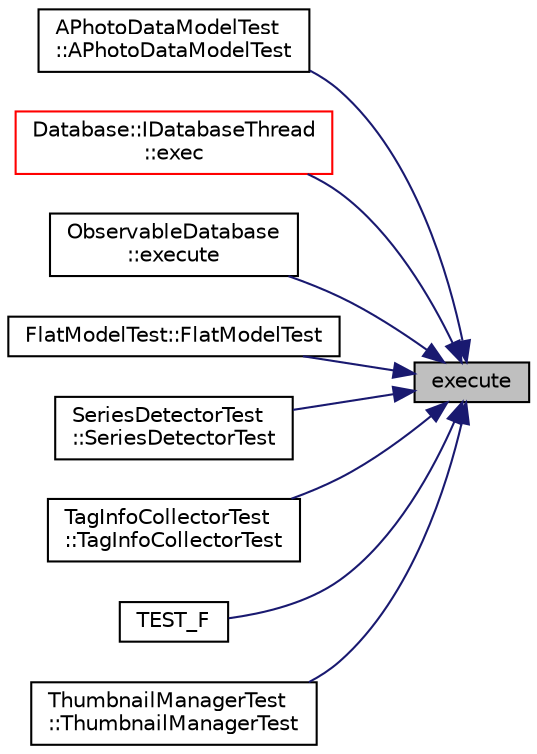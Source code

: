 digraph "execute"
{
 // LATEX_PDF_SIZE
  edge [fontname="Helvetica",fontsize="10",labelfontname="Helvetica",labelfontsize="10"];
  node [fontname="Helvetica",fontsize="10",shape=record];
  rankdir="RL";
  Node1 [label="execute",height=0.2,width=0.4,color="black", fillcolor="grey75", style="filled", fontcolor="black",tooltip=" "];
  Node1 -> Node2 [dir="back",color="midnightblue",fontsize="10",style="solid",fontname="Helvetica"];
  Node2 [label="APhotoDataModelTest\l::APhotoDataModelTest",height=0.2,width=0.4,color="black", fillcolor="white", style="filled",URL="$class_a_photo_data_model_test.html#ad6abca1d0c5973156e1b6004f3fd2f7c",tooltip=" "];
  Node1 -> Node3 [dir="back",color="midnightblue",fontsize="10",style="solid",fontname="Helvetica"];
  Node3 [label="Database::IDatabaseThread\l::exec",height=0.2,width=0.4,color="red", fillcolor="white", style="filled",URL="$struct_database_1_1_i_database_thread.html#aa25e04d591d1bfd1e414ce086b2af93e",tooltip=" "];
  Node1 -> Node64 [dir="back",color="midnightblue",fontsize="10",style="solid",fontname="Helvetica"];
  Node64 [label="ObservableDatabase\l::execute",height=0.2,width=0.4,color="black", fillcolor="white", style="filled",URL="$class_observable_database.html#a2d7363a6579bf13ed577444af6b96170",tooltip=" "];
  Node1 -> Node65 [dir="back",color="midnightblue",fontsize="10",style="solid",fontname="Helvetica"];
  Node65 [label="FlatModelTest::FlatModelTest",height=0.2,width=0.4,color="black", fillcolor="white", style="filled",URL="$class_flat_model_test.html#a6d281de86088a2638ac8ca1c150e6347",tooltip=" "];
  Node1 -> Node66 [dir="back",color="midnightblue",fontsize="10",style="solid",fontname="Helvetica"];
  Node66 [label="SeriesDetectorTest\l::SeriesDetectorTest",height=0.2,width=0.4,color="black", fillcolor="white", style="filled",URL="$class_series_detector_test.html#a269feb0efc8768e1538507161cab1045",tooltip=" "];
  Node1 -> Node67 [dir="back",color="midnightblue",fontsize="10",style="solid",fontname="Helvetica"];
  Node67 [label="TagInfoCollectorTest\l::TagInfoCollectorTest",height=0.2,width=0.4,color="black", fillcolor="white", style="filled",URL="$class_tag_info_collector_test.html#a4f5a8f9cd3d1c16fe2ef7daa88096b8a",tooltip=" "];
  Node1 -> Node68 [dir="back",color="midnightblue",fontsize="10",style="solid",fontname="Helvetica"];
  Node68 [label="TEST_F",height=0.2,width=0.4,color="black", fillcolor="white", style="filled",URL="$series__detector__tests_8cpp.html#a966c8d0d30c3f8edf5bf1ee57a02d4dc",tooltip=" "];
  Node1 -> Node69 [dir="back",color="midnightblue",fontsize="10",style="solid",fontname="Helvetica"];
  Node69 [label="ThumbnailManagerTest\l::ThumbnailManagerTest",height=0.2,width=0.4,color="black", fillcolor="white", style="filled",URL="$class_thumbnail_manager_test.html#a9cd7e62565a5549ff6639af2b7817f95",tooltip=" "];
}
